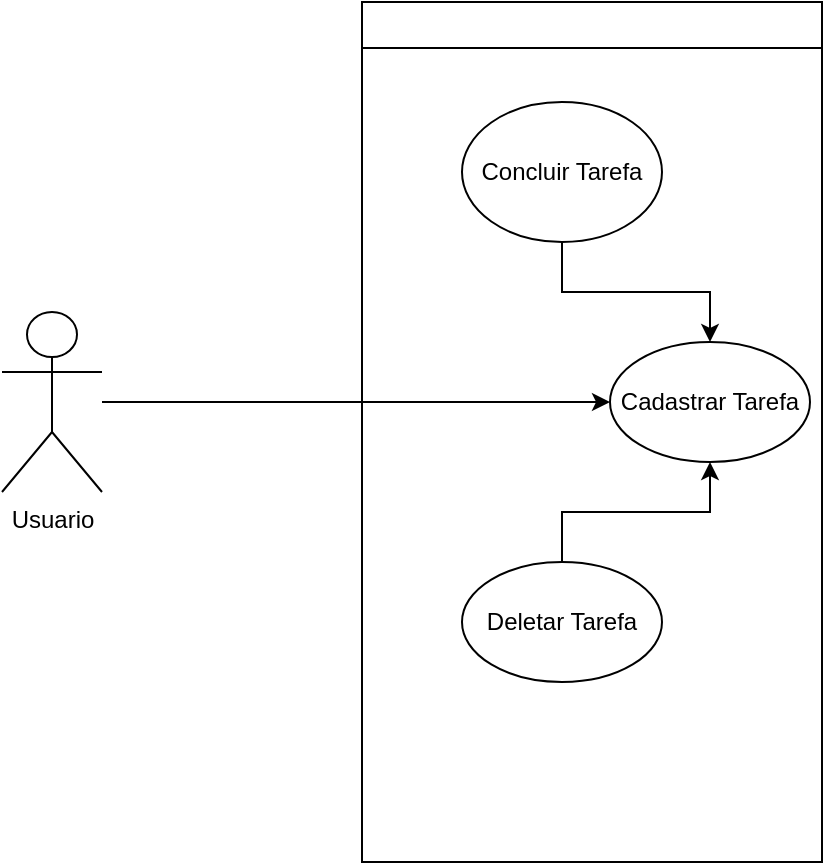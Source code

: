 <mxfile version="21.1.7" type="github">
  <diagram name="Página-1" id="N74XK-zslsGlEri3dtBZ">
    <mxGraphModel dx="880" dy="1653" grid="1" gridSize="10" guides="1" tooltips="1" connect="1" arrows="1" fold="1" page="1" pageScale="1" pageWidth="827" pageHeight="1169" math="0" shadow="0">
      <root>
        <mxCell id="0" />
        <mxCell id="1" parent="0" />
        <mxCell id="WgHTUZSi_5U--eoc-lZd-3" value="" style="edgeStyle=orthogonalEdgeStyle;rounded=0;orthogonalLoop=1;jettySize=auto;html=1;" parent="1" source="WgHTUZSi_5U--eoc-lZd-1" target="WgHTUZSi_5U--eoc-lZd-2" edge="1">
          <mxGeometry relative="1" as="geometry" />
        </mxCell>
        <mxCell id="WgHTUZSi_5U--eoc-lZd-1" value="Usuario" style="shape=umlActor;verticalLabelPosition=bottom;verticalAlign=top;html=1;outlineConnect=0;" parent="1" vertex="1">
          <mxGeometry x="110" y="-15" width="50" height="90" as="geometry" />
        </mxCell>
        <mxCell id="2cK0rz6sp0a8jttkShVE-1" value="" style="swimlane;whiteSpace=wrap;html=1;" vertex="1" parent="1">
          <mxGeometry x="290" y="-170" width="230" height="430" as="geometry">
            <mxRectangle x="290" y="-170" width="50" height="40" as="alternateBounds" />
          </mxGeometry>
        </mxCell>
        <mxCell id="WgHTUZSi_5U--eoc-lZd-2" value="Cadastrar Tarefa" style="ellipse;whiteSpace=wrap;html=1;" parent="2cK0rz6sp0a8jttkShVE-1" vertex="1">
          <mxGeometry x="124" y="170" width="100" height="60" as="geometry" />
        </mxCell>
        <mxCell id="2cK0rz6sp0a8jttkShVE-3" value="" style="edgeStyle=orthogonalEdgeStyle;rounded=0;orthogonalLoop=1;jettySize=auto;html=1;" edge="1" parent="2cK0rz6sp0a8jttkShVE-1" source="2cK0rz6sp0a8jttkShVE-2" target="WgHTUZSi_5U--eoc-lZd-2">
          <mxGeometry relative="1" as="geometry" />
        </mxCell>
        <mxCell id="2cK0rz6sp0a8jttkShVE-2" value="Concluir Tarefa" style="ellipse;whiteSpace=wrap;html=1;" vertex="1" parent="2cK0rz6sp0a8jttkShVE-1">
          <mxGeometry x="50" y="50" width="100" height="70" as="geometry" />
        </mxCell>
        <mxCell id="2cK0rz6sp0a8jttkShVE-5" value="" style="edgeStyle=orthogonalEdgeStyle;rounded=0;orthogonalLoop=1;jettySize=auto;html=1;" edge="1" parent="2cK0rz6sp0a8jttkShVE-1" source="2cK0rz6sp0a8jttkShVE-4" target="WgHTUZSi_5U--eoc-lZd-2">
          <mxGeometry relative="1" as="geometry" />
        </mxCell>
        <mxCell id="2cK0rz6sp0a8jttkShVE-4" value="Deletar Tarefa" style="ellipse;whiteSpace=wrap;html=1;" vertex="1" parent="2cK0rz6sp0a8jttkShVE-1">
          <mxGeometry x="50" y="280" width="100" height="60" as="geometry" />
        </mxCell>
      </root>
    </mxGraphModel>
  </diagram>
</mxfile>
